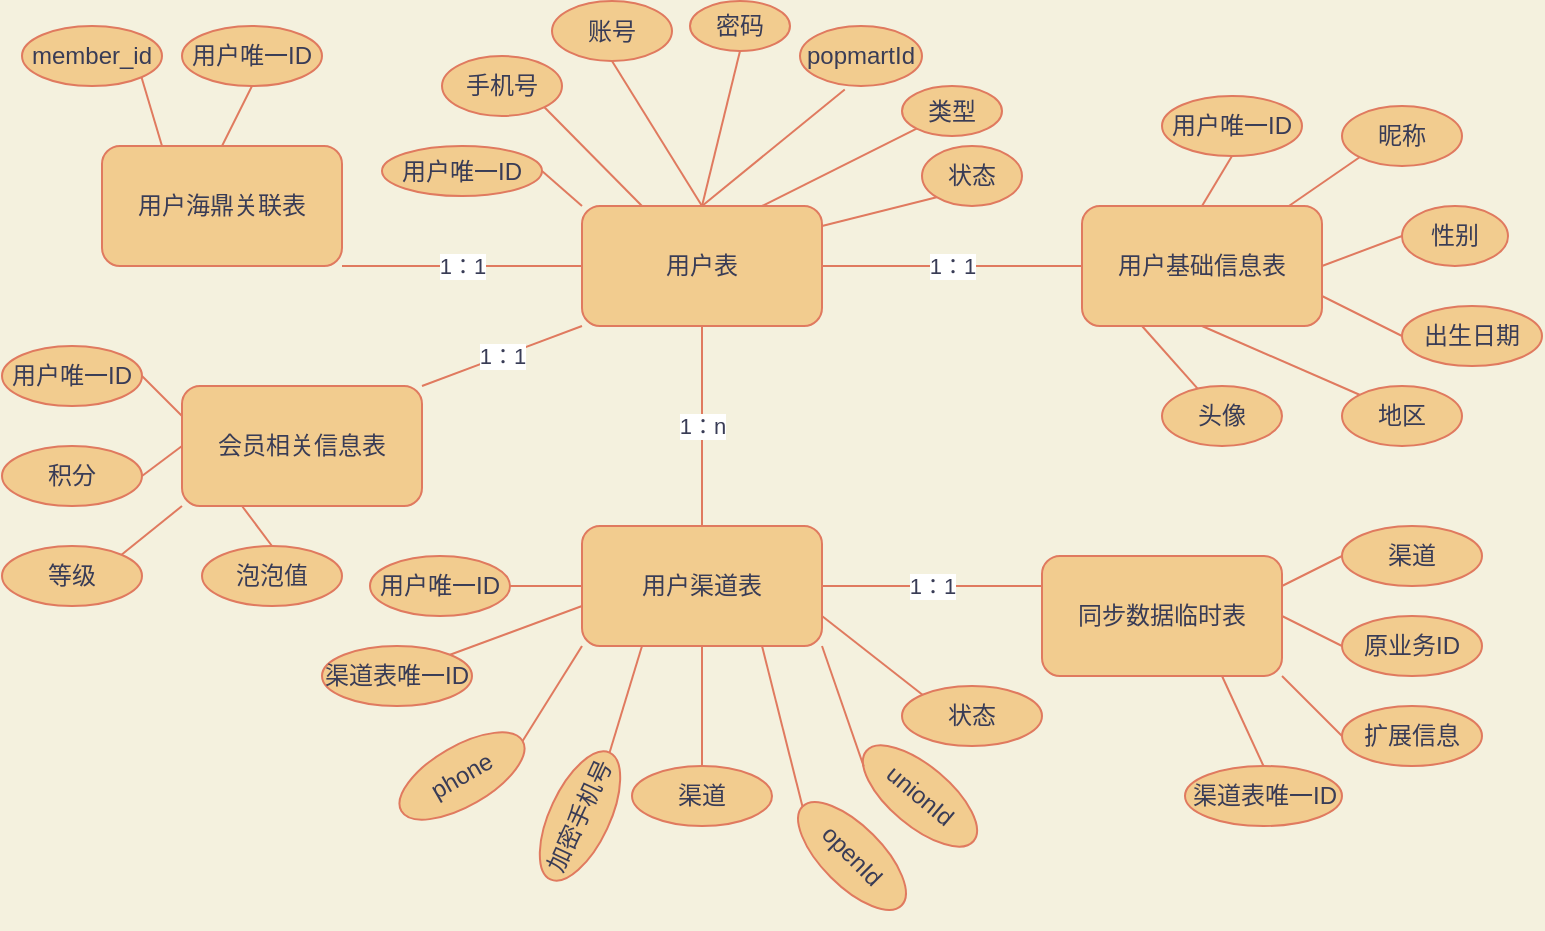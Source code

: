 <mxfile version="13.9.9" type="device"><diagram id="EwngjxOwx4ml_eYOxUfp" name="第 1 页"><mxGraphModel dx="886" dy="520" grid="1" gridSize="10" guides="1" tooltips="1" connect="1" arrows="1" fold="1" page="1" pageScale="1" pageWidth="827" pageHeight="1169" background="#F4F1DE" math="0" shadow="0"><root><mxCell id="0"/><mxCell id="1" parent="0"/><mxCell id="K-lwCmrJvreWKhNbBH49-1" value="用户表" style="rounded=1;whiteSpace=wrap;html=1;sketch=0;strokeColor=#E07A5F;fillColor=#F2CC8F;fontColor=#393C56;" vertex="1" parent="1"><mxGeometry x="310" y="170" width="120" height="60" as="geometry"/></mxCell><mxCell id="K-lwCmrJvreWKhNbBH49-2" value="用户渠道表" style="rounded=1;whiteSpace=wrap;html=1;sketch=0;strokeColor=#E07A5F;fillColor=#F2CC8F;fontColor=#393C56;" vertex="1" parent="1"><mxGeometry x="310" y="330" width="120" height="60" as="geometry"/></mxCell><mxCell id="K-lwCmrJvreWKhNbBH49-3" value="用户基础信息表" style="rounded=1;whiteSpace=wrap;html=1;sketch=0;strokeColor=#E07A5F;fillColor=#F2CC8F;fontColor=#393C56;" vertex="1" parent="1"><mxGeometry x="560" y="170" width="120" height="60" as="geometry"/></mxCell><mxCell id="K-lwCmrJvreWKhNbBH49-4" value="会员相关信息表" style="rounded=1;whiteSpace=wrap;html=1;sketch=0;strokeColor=#E07A5F;fillColor=#F2CC8F;fontColor=#393C56;" vertex="1" parent="1"><mxGeometry x="110" y="260" width="120" height="60" as="geometry"/></mxCell><mxCell id="K-lwCmrJvreWKhNbBH49-5" value="用户海鼎关联表" style="rounded=1;whiteSpace=wrap;html=1;sketch=0;strokeColor=#E07A5F;fillColor=#F2CC8F;fontColor=#393C56;" vertex="1" parent="1"><mxGeometry x="70" y="140" width="120" height="60" as="geometry"/></mxCell><mxCell id="K-lwCmrJvreWKhNbBH49-6" value="member_id" style="ellipse;whiteSpace=wrap;html=1;rounded=0;sketch=0;strokeColor=#E07A5F;fillColor=#F2CC8F;fontColor=#393C56;" vertex="1" parent="1"><mxGeometry x="30" y="80" width="70" height="30" as="geometry"/></mxCell><mxCell id="K-lwCmrJvreWKhNbBH49-7" value="用户唯一ID" style="ellipse;whiteSpace=wrap;html=1;rounded=0;sketch=0;strokeColor=#E07A5F;fillColor=#F2CC8F;fontColor=#393C56;" vertex="1" parent="1"><mxGeometry x="110" y="80" width="70" height="30" as="geometry"/></mxCell><mxCell id="K-lwCmrJvreWKhNbBH49-8" value="" style="endArrow=none;html=1;strokeColor=#E07A5F;fillColor=#F2CC8F;fontColor=#393C56;exitX=0.5;exitY=0;exitDx=0;exitDy=0;entryX=0.5;entryY=1;entryDx=0;entryDy=0;" edge="1" parent="1" source="K-lwCmrJvreWKhNbBH49-5" target="K-lwCmrJvreWKhNbBH49-7"><mxGeometry width="50" height="50" relative="1" as="geometry"><mxPoint x="190" y="110" as="sourcePoint"/><mxPoint x="240" y="70" as="targetPoint"/></mxGeometry></mxCell><mxCell id="K-lwCmrJvreWKhNbBH49-9" value="" style="endArrow=none;html=1;strokeColor=#E07A5F;fillColor=#F2CC8F;fontColor=#393C56;exitX=0.25;exitY=0;exitDx=0;exitDy=0;entryX=1;entryY=1;entryDx=0;entryDy=0;" edge="1" parent="1" source="K-lwCmrJvreWKhNbBH49-5" target="K-lwCmrJvreWKhNbBH49-6"><mxGeometry width="50" height="50" relative="1" as="geometry"><mxPoint x="222.92" y="111.74" as="sourcePoint"/><mxPoint x="250" y="80" as="targetPoint"/></mxGeometry></mxCell><mxCell id="K-lwCmrJvreWKhNbBH49-10" value="用户唯一ID" style="ellipse;whiteSpace=wrap;html=1;rounded=0;sketch=0;strokeColor=#E07A5F;fillColor=#F2CC8F;fontColor=#393C56;rotation=0;" vertex="1" parent="1"><mxGeometry x="210" y="140" width="80" height="25" as="geometry"/></mxCell><mxCell id="K-lwCmrJvreWKhNbBH49-11" value="1：1" style="endArrow=none;html=1;strokeColor=#E07A5F;fillColor=#F2CC8F;fontColor=#393C56;exitX=1;exitY=1;exitDx=0;exitDy=0;entryX=0;entryY=0.5;entryDx=0;entryDy=0;" edge="1" parent="1" source="K-lwCmrJvreWKhNbBH49-5" target="K-lwCmrJvreWKhNbBH49-1"><mxGeometry width="50" height="50" relative="1" as="geometry"><mxPoint x="240" y="230" as="sourcePoint"/><mxPoint x="290" y="180" as="targetPoint"/></mxGeometry></mxCell><mxCell id="K-lwCmrJvreWKhNbBH49-12" value="" style="endArrow=none;html=1;strokeColor=#E07A5F;fillColor=#F2CC8F;fontColor=#393C56;entryX=1;entryY=0.5;entryDx=0;entryDy=0;exitX=0;exitY=0;exitDx=0;exitDy=0;" edge="1" parent="1" source="K-lwCmrJvreWKhNbBH49-1" target="K-lwCmrJvreWKhNbBH49-10"><mxGeometry width="50" height="50" relative="1" as="geometry"><mxPoint x="430" y="150" as="sourcePoint"/><mxPoint x="480" y="100" as="targetPoint"/></mxGeometry></mxCell><mxCell id="K-lwCmrJvreWKhNbBH49-13" value="账号" style="ellipse;whiteSpace=wrap;html=1;rounded=0;sketch=0;strokeColor=#E07A5F;fillColor=#F2CC8F;fontColor=#393C56;" vertex="1" parent="1"><mxGeometry x="295" y="67.5" width="60" height="30" as="geometry"/></mxCell><mxCell id="K-lwCmrJvreWKhNbBH49-14" value="类型" style="ellipse;whiteSpace=wrap;html=1;rounded=0;sketch=0;strokeColor=#E07A5F;fillColor=#F2CC8F;fontColor=#393C56;" vertex="1" parent="1"><mxGeometry x="470" y="110" width="50" height="25" as="geometry"/></mxCell><mxCell id="K-lwCmrJvreWKhNbBH49-15" value="手机号" style="ellipse;whiteSpace=wrap;html=1;rounded=0;sketch=0;strokeColor=#E07A5F;fillColor=#F2CC8F;fontColor=#393C56;" vertex="1" parent="1"><mxGeometry x="240" y="95" width="60" height="30" as="geometry"/></mxCell><mxCell id="K-lwCmrJvreWKhNbBH49-16" value="用户唯一ID" style="ellipse;whiteSpace=wrap;html=1;rounded=0;sketch=0;strokeColor=#E07A5F;fillColor=#F2CC8F;fontColor=#393C56;" vertex="1" parent="1"><mxGeometry x="600" y="115" width="70" height="30" as="geometry"/></mxCell><mxCell id="K-lwCmrJvreWKhNbBH49-17" value="昵称" style="ellipse;whiteSpace=wrap;html=1;rounded=0;sketch=0;strokeColor=#E07A5F;fillColor=#F2CC8F;fontColor=#393C56;" vertex="1" parent="1"><mxGeometry x="690" y="120" width="60" height="30" as="geometry"/></mxCell><mxCell id="K-lwCmrJvreWKhNbBH49-18" value="性别" style="ellipse;whiteSpace=wrap;html=1;rounded=0;sketch=0;strokeColor=#E07A5F;fillColor=#F2CC8F;fontColor=#393C56;" vertex="1" parent="1"><mxGeometry x="720" y="170" width="53" height="30" as="geometry"/></mxCell><mxCell id="K-lwCmrJvreWKhNbBH49-19" value="出生日期" style="ellipse;whiteSpace=wrap;html=1;rounded=0;sketch=0;strokeColor=#E07A5F;fillColor=#F2CC8F;fontColor=#393C56;" vertex="1" parent="1"><mxGeometry x="720" y="220" width="70" height="30" as="geometry"/></mxCell><mxCell id="K-lwCmrJvreWKhNbBH49-20" value="地区" style="ellipse;whiteSpace=wrap;html=1;rounded=0;sketch=0;strokeColor=#E07A5F;fillColor=#F2CC8F;fontColor=#393C56;rotation=0;" vertex="1" parent="1"><mxGeometry x="690" y="260" width="60" height="30" as="geometry"/></mxCell><mxCell id="K-lwCmrJvreWKhNbBH49-21" value="头像" style="ellipse;whiteSpace=wrap;html=1;rounded=0;sketch=0;strokeColor=#E07A5F;fillColor=#F2CC8F;fontColor=#393C56;" vertex="1" parent="1"><mxGeometry x="600" y="260" width="60" height="30" as="geometry"/></mxCell><mxCell id="K-lwCmrJvreWKhNbBH49-22" value="1：1" style="endArrow=none;html=1;strokeColor=#E07A5F;fillColor=#F2CC8F;fontColor=#393C56;exitX=1;exitY=0.5;exitDx=0;exitDy=0;entryX=0;entryY=0.5;entryDx=0;entryDy=0;" edge="1" parent="1" source="K-lwCmrJvreWKhNbBH49-1" target="K-lwCmrJvreWKhNbBH49-3"><mxGeometry width="50" height="50" relative="1" as="geometry"><mxPoint x="480" y="240" as="sourcePoint"/><mxPoint x="530" y="190" as="targetPoint"/></mxGeometry></mxCell><mxCell id="K-lwCmrJvreWKhNbBH49-23" value="" style="endArrow=none;html=1;strokeColor=#E07A5F;fillColor=#F2CC8F;fontColor=#393C56;entryX=0.25;entryY=1;entryDx=0;entryDy=0;" edge="1" parent="1" source="K-lwCmrJvreWKhNbBH49-21" target="K-lwCmrJvreWKhNbBH49-3"><mxGeometry width="50" height="50" relative="1" as="geometry"><mxPoint x="550" y="290" as="sourcePoint"/><mxPoint x="600" y="240" as="targetPoint"/></mxGeometry></mxCell><mxCell id="K-lwCmrJvreWKhNbBH49-24" value="" style="endArrow=none;html=1;strokeColor=#E07A5F;fillColor=#F2CC8F;fontColor=#393C56;exitX=0;exitY=0;exitDx=0;exitDy=0;entryX=0.5;entryY=1;entryDx=0;entryDy=0;" edge="1" parent="1" source="K-lwCmrJvreWKhNbBH49-20" target="K-lwCmrJvreWKhNbBH49-3"><mxGeometry width="50" height="50" relative="1" as="geometry"><mxPoint x="610" y="280" as="sourcePoint"/><mxPoint x="610" y="250" as="targetPoint"/></mxGeometry></mxCell><mxCell id="K-lwCmrJvreWKhNbBH49-25" value="" style="endArrow=none;html=1;strokeColor=#E07A5F;fillColor=#F2CC8F;fontColor=#393C56;exitX=0;exitY=0.5;exitDx=0;exitDy=0;entryX=1;entryY=0.75;entryDx=0;entryDy=0;" edge="1" parent="1" source="K-lwCmrJvreWKhNbBH49-19" target="K-lwCmrJvreWKhNbBH49-3"><mxGeometry width="50" height="50" relative="1" as="geometry"><mxPoint x="620" y="290" as="sourcePoint"/><mxPoint x="680" y="240" as="targetPoint"/></mxGeometry></mxCell><mxCell id="K-lwCmrJvreWKhNbBH49-26" value="" style="endArrow=none;html=1;strokeColor=#E07A5F;fillColor=#F2CC8F;fontColor=#393C56;exitX=0;exitY=0.5;exitDx=0;exitDy=0;entryX=1;entryY=0.5;entryDx=0;entryDy=0;" edge="1" parent="1" source="K-lwCmrJvreWKhNbBH49-18" target="K-lwCmrJvreWKhNbBH49-3"><mxGeometry width="50" height="50" relative="1" as="geometry"><mxPoint x="650" y="310" as="sourcePoint"/><mxPoint x="630" y="270" as="targetPoint"/></mxGeometry></mxCell><mxCell id="K-lwCmrJvreWKhNbBH49-27" value="" style="endArrow=none;html=1;strokeColor=#E07A5F;fillColor=#F2CC8F;fontColor=#393C56;entryX=0.5;entryY=1;entryDx=0;entryDy=0;exitX=0.5;exitY=0;exitDx=0;exitDy=0;" edge="1" parent="1" source="K-lwCmrJvreWKhNbBH49-3" target="K-lwCmrJvreWKhNbBH49-16"><mxGeometry width="50" height="50" relative="1" as="geometry"><mxPoint x="640" y="310" as="sourcePoint"/><mxPoint x="640" y="280" as="targetPoint"/></mxGeometry></mxCell><mxCell id="K-lwCmrJvreWKhNbBH49-28" value="" style="endArrow=none;html=1;strokeColor=#E07A5F;fillColor=#F2CC8F;fontColor=#393C56;entryX=0;entryY=1;entryDx=0;entryDy=0;" edge="1" parent="1" source="K-lwCmrJvreWKhNbBH49-3" target="K-lwCmrJvreWKhNbBH49-17"><mxGeometry width="50" height="50" relative="1" as="geometry"><mxPoint x="650" y="320" as="sourcePoint"/><mxPoint x="650" y="290" as="targetPoint"/></mxGeometry></mxCell><mxCell id="K-lwCmrJvreWKhNbBH49-29" style="edgeStyle=orthogonalEdgeStyle;curved=0;rounded=1;sketch=0;orthogonalLoop=1;jettySize=auto;html=1;exitX=0.5;exitY=1;exitDx=0;exitDy=0;strokeColor=#E07A5F;fillColor=#F2CC8F;fontColor=#393C56;" edge="1" parent="1" source="K-lwCmrJvreWKhNbBH49-19" target="K-lwCmrJvreWKhNbBH49-19"><mxGeometry relative="1" as="geometry"/></mxCell><mxCell id="K-lwCmrJvreWKhNbBH49-30" value="状态" style="ellipse;whiteSpace=wrap;html=1;rounded=0;sketch=0;strokeColor=#E07A5F;fillColor=#F2CC8F;fontColor=#393C56;" vertex="1" parent="1"><mxGeometry x="480" y="140" width="50" height="30" as="geometry"/></mxCell><mxCell id="K-lwCmrJvreWKhNbBH49-32" value="" style="endArrow=none;html=1;strokeColor=#E07A5F;fillColor=#F2CC8F;fontColor=#393C56;entryX=0;entryY=1;entryDx=0;entryDy=0;" edge="1" parent="1" target="K-lwCmrJvreWKhNbBH49-30"><mxGeometry width="50" height="50" relative="1" as="geometry"><mxPoint x="430" y="180" as="sourcePoint"/><mxPoint x="480" y="250" as="targetPoint"/></mxGeometry></mxCell><mxCell id="K-lwCmrJvreWKhNbBH49-33" value="" style="endArrow=none;html=1;strokeColor=#E07A5F;fillColor=#F2CC8F;fontColor=#393C56;entryX=0;entryY=1;entryDx=0;entryDy=0;exitX=0.75;exitY=0;exitDx=0;exitDy=0;" edge="1" parent="1" source="K-lwCmrJvreWKhNbBH49-1" target="K-lwCmrJvreWKhNbBH49-14"><mxGeometry width="50" height="50" relative="1" as="geometry"><mxPoint x="440" y="310" as="sourcePoint"/><mxPoint x="490" y="260" as="targetPoint"/></mxGeometry></mxCell><mxCell id="K-lwCmrJvreWKhNbBH49-34" value="" style="endArrow=none;html=1;strokeColor=#E07A5F;fillColor=#F2CC8F;fontColor=#393C56;entryX=0.5;entryY=1;entryDx=0;entryDy=0;exitX=0.5;exitY=0;exitDx=0;exitDy=0;" edge="1" parent="1" source="K-lwCmrJvreWKhNbBH49-1" target="K-lwCmrJvreWKhNbBH49-13"><mxGeometry width="50" height="50" relative="1" as="geometry"><mxPoint x="450" y="320" as="sourcePoint"/><mxPoint x="500" y="270" as="targetPoint"/></mxGeometry></mxCell><mxCell id="K-lwCmrJvreWKhNbBH49-35" value="" style="endArrow=none;html=1;strokeColor=#E07A5F;fillColor=#F2CC8F;fontColor=#393C56;entryX=1;entryY=1;entryDx=0;entryDy=0;exitX=0.25;exitY=0;exitDx=0;exitDy=0;" edge="1" parent="1" source="K-lwCmrJvreWKhNbBH49-1" target="K-lwCmrJvreWKhNbBH49-15"><mxGeometry width="50" height="50" relative="1" as="geometry"><mxPoint x="460" y="330" as="sourcePoint"/><mxPoint x="510" y="280" as="targetPoint"/></mxGeometry></mxCell><mxCell id="K-lwCmrJvreWKhNbBH49-36" value="" style="endArrow=none;html=1;strokeColor=#E07A5F;fillColor=#F2CC8F;fontColor=#393C56;entryX=0.367;entryY=1.058;entryDx=0;entryDy=0;entryPerimeter=0;exitX=0.5;exitY=0;exitDx=0;exitDy=0;" edge="1" parent="1" source="K-lwCmrJvreWKhNbBH49-1" target="K-lwCmrJvreWKhNbBH49-37"><mxGeometry width="50" height="50" relative="1" as="geometry"><mxPoint x="470" y="340" as="sourcePoint"/><mxPoint x="520" y="290" as="targetPoint"/></mxGeometry></mxCell><mxCell id="K-lwCmrJvreWKhNbBH49-37" value="popmartId" style="ellipse;whiteSpace=wrap;html=1;rounded=0;sketch=0;strokeColor=#E07A5F;fillColor=#F2CC8F;fontColor=#393C56;" vertex="1" parent="1"><mxGeometry x="419" y="80" width="61" height="30" as="geometry"/></mxCell><mxCell id="K-lwCmrJvreWKhNbBH49-40" value="用户唯一ID" style="ellipse;whiteSpace=wrap;html=1;rounded=0;sketch=0;strokeColor=#E07A5F;fillColor=#F2CC8F;fontColor=#393C56;" vertex="1" parent="1"><mxGeometry x="20" y="240" width="70" height="30" as="geometry"/></mxCell><mxCell id="K-lwCmrJvreWKhNbBH49-41" value="积分" style="ellipse;whiteSpace=wrap;html=1;rounded=0;sketch=0;strokeColor=#E07A5F;fillColor=#F2CC8F;fontColor=#393C56;" vertex="1" parent="1"><mxGeometry x="20" y="290" width="70" height="30" as="geometry"/></mxCell><mxCell id="K-lwCmrJvreWKhNbBH49-42" value="等级" style="ellipse;whiteSpace=wrap;html=1;rounded=0;sketch=0;strokeColor=#E07A5F;fillColor=#F2CC8F;fontColor=#393C56;" vertex="1" parent="1"><mxGeometry x="20" y="340" width="70" height="30" as="geometry"/></mxCell><mxCell id="K-lwCmrJvreWKhNbBH49-43" value="泡泡值" style="ellipse;whiteSpace=wrap;html=1;rounded=0;sketch=0;strokeColor=#E07A5F;fillColor=#F2CC8F;fontColor=#393C56;" vertex="1" parent="1"><mxGeometry x="120" y="340" width="70" height="30" as="geometry"/></mxCell><mxCell id="K-lwCmrJvreWKhNbBH49-46" value="1：1" style="endArrow=none;html=1;strokeColor=#E07A5F;fillColor=#F2CC8F;fontColor=#393C56;entryX=0;entryY=1;entryDx=0;entryDy=0;exitX=1;exitY=0;exitDx=0;exitDy=0;" edge="1" parent="1" source="K-lwCmrJvreWKhNbBH49-4" target="K-lwCmrJvreWKhNbBH49-1"><mxGeometry width="50" height="50" relative="1" as="geometry"><mxPoint x="270" y="310" as="sourcePoint"/><mxPoint x="320" y="260" as="targetPoint"/></mxGeometry></mxCell><mxCell id="K-lwCmrJvreWKhNbBH49-47" value="1：n" style="endArrow=none;html=1;strokeColor=#E07A5F;fillColor=#F2CC8F;fontColor=#393C56;entryX=0.5;entryY=1;entryDx=0;entryDy=0;" edge="1" parent="1" source="K-lwCmrJvreWKhNbBH49-2" target="K-lwCmrJvreWKhNbBH49-1"><mxGeometry width="50" height="50" relative="1" as="geometry"><mxPoint x="230" y="450" as="sourcePoint"/><mxPoint x="280" y="400" as="targetPoint"/><Array as="points"><mxPoint x="370" y="280"/></Array></mxGeometry></mxCell><mxCell id="K-lwCmrJvreWKhNbBH49-48" value="" style="endArrow=none;html=1;strokeColor=#E07A5F;fillColor=#F2CC8F;fontColor=#393C56;exitX=0.5;exitY=0;exitDx=0;exitDy=0;entryX=0.25;entryY=1;entryDx=0;entryDy=0;" edge="1" parent="1" source="K-lwCmrJvreWKhNbBH49-43" target="K-lwCmrJvreWKhNbBH49-4"><mxGeometry width="50" height="50" relative="1" as="geometry"><mxPoint x="120" y="370" as="sourcePoint"/><mxPoint x="170" y="320" as="targetPoint"/></mxGeometry></mxCell><mxCell id="K-lwCmrJvreWKhNbBH49-49" value="" style="endArrow=none;html=1;strokeColor=#E07A5F;fillColor=#F2CC8F;fontColor=#393C56;entryX=0;entryY=1;entryDx=0;entryDy=0;exitX=1;exitY=0;exitDx=0;exitDy=0;" edge="1" parent="1" source="K-lwCmrJvreWKhNbBH49-42" target="K-lwCmrJvreWKhNbBH49-4"><mxGeometry width="50" height="50" relative="1" as="geometry"><mxPoint x="50" y="440" as="sourcePoint"/><mxPoint x="100" y="390" as="targetPoint"/></mxGeometry></mxCell><mxCell id="K-lwCmrJvreWKhNbBH49-50" value="" style="endArrow=none;html=1;strokeColor=#E07A5F;fillColor=#F2CC8F;fontColor=#393C56;entryX=1;entryY=0.5;entryDx=0;entryDy=0;exitX=0;exitY=0.5;exitDx=0;exitDy=0;" edge="1" parent="1" source="K-lwCmrJvreWKhNbBH49-4" target="K-lwCmrJvreWKhNbBH49-41"><mxGeometry width="50" height="50" relative="1" as="geometry"><mxPoint x="110" y="480" as="sourcePoint"/><mxPoint x="160" y="430" as="targetPoint"/></mxGeometry></mxCell><mxCell id="K-lwCmrJvreWKhNbBH49-51" value="" style="endArrow=none;html=1;strokeColor=#E07A5F;fillColor=#F2CC8F;fontColor=#393C56;entryX=1;entryY=0.5;entryDx=0;entryDy=0;exitX=0;exitY=0.25;exitDx=0;exitDy=0;" edge="1" parent="1" source="K-lwCmrJvreWKhNbBH49-4" target="K-lwCmrJvreWKhNbBH49-40"><mxGeometry width="50" height="50" relative="1" as="geometry"><mxPoint x="120" y="490" as="sourcePoint"/><mxPoint x="170" y="440" as="targetPoint"/></mxGeometry></mxCell><mxCell id="K-lwCmrJvreWKhNbBH49-55" value="同步数据临时表" style="rounded=1;whiteSpace=wrap;html=1;sketch=0;strokeColor=#E07A5F;fillColor=#F2CC8F;fontColor=#393C56;" vertex="1" parent="1"><mxGeometry x="540" y="345" width="120" height="60" as="geometry"/></mxCell><mxCell id="K-lwCmrJvreWKhNbBH49-56" value="渠道表唯一ID" style="ellipse;whiteSpace=wrap;html=1;rounded=0;sketch=0;strokeColor=#E07A5F;fillColor=#F2CC8F;fontColor=#393C56;" vertex="1" parent="1"><mxGeometry x="611.5" y="450" width="78.5" height="30" as="geometry"/></mxCell><mxCell id="K-lwCmrJvreWKhNbBH49-57" value="扩展信息" style="ellipse;whiteSpace=wrap;html=1;rounded=0;sketch=0;strokeColor=#E07A5F;fillColor=#F2CC8F;fontColor=#393C56;" vertex="1" parent="1"><mxGeometry x="690" y="420" width="70" height="30" as="geometry"/></mxCell><mxCell id="K-lwCmrJvreWKhNbBH49-58" value="原业务ID" style="ellipse;whiteSpace=wrap;html=1;rounded=0;sketch=0;strokeColor=#E07A5F;fillColor=#F2CC8F;fontColor=#393C56;" vertex="1" parent="1"><mxGeometry x="690" y="375" width="70" height="30" as="geometry"/></mxCell><mxCell id="K-lwCmrJvreWKhNbBH49-59" value="渠道" style="ellipse;whiteSpace=wrap;html=1;rounded=0;sketch=0;strokeColor=#E07A5F;fillColor=#F2CC8F;fontColor=#393C56;" vertex="1" parent="1"><mxGeometry x="690" y="330" width="70" height="30" as="geometry"/></mxCell><mxCell id="K-lwCmrJvreWKhNbBH49-60" value="用户唯一ID" style="ellipse;whiteSpace=wrap;html=1;rounded=0;sketch=0;strokeColor=#E07A5F;fillColor=#F2CC8F;fontColor=#393C56;" vertex="1" parent="1"><mxGeometry x="204" y="345" width="70" height="30" as="geometry"/></mxCell><mxCell id="K-lwCmrJvreWKhNbBH49-61" value="渠道表唯一ID" style="ellipse;whiteSpace=wrap;html=1;rounded=0;sketch=0;strokeColor=#E07A5F;fillColor=#F2CC8F;fontColor=#393C56;" vertex="1" parent="1"><mxGeometry x="180" y="390" width="75" height="30" as="geometry"/></mxCell><mxCell id="K-lwCmrJvreWKhNbBH49-62" value="openId" style="ellipse;whiteSpace=wrap;html=1;rounded=0;sketch=0;strokeColor=#E07A5F;fillColor=#F2CC8F;fontColor=#393C56;rotation=45;" vertex="1" parent="1"><mxGeometry x="410" y="480" width="70" height="30" as="geometry"/></mxCell><mxCell id="K-lwCmrJvreWKhNbBH49-63" value="unionId" style="ellipse;whiteSpace=wrap;html=1;rounded=0;sketch=0;strokeColor=#E07A5F;fillColor=#F2CC8F;fontColor=#393C56;rotation=40;" vertex="1" parent="1"><mxGeometry x="444" y="450" width="70" height="30" as="geometry"/></mxCell><mxCell id="K-lwCmrJvreWKhNbBH49-65" value="phone" style="ellipse;whiteSpace=wrap;html=1;rounded=0;sketch=0;strokeColor=#E07A5F;fillColor=#F2CC8F;fontColor=#393C56;rotation=-30;" vertex="1" parent="1"><mxGeometry x="215" y="440" width="70" height="30" as="geometry"/></mxCell><mxCell id="K-lwCmrJvreWKhNbBH49-66" value="加密手机号" style="ellipse;whiteSpace=wrap;html=1;rounded=0;sketch=0;strokeColor=#E07A5F;fillColor=#F2CC8F;fontColor=#393C56;rotation=-65;" vertex="1" parent="1"><mxGeometry x="274" y="460" width="70" height="30" as="geometry"/></mxCell><mxCell id="K-lwCmrJvreWKhNbBH49-67" value="状态" style="ellipse;whiteSpace=wrap;html=1;rounded=0;sketch=0;strokeColor=#E07A5F;fillColor=#F2CC8F;fontColor=#393C56;" vertex="1" parent="1"><mxGeometry x="470" y="410" width="70" height="30" as="geometry"/></mxCell><mxCell id="K-lwCmrJvreWKhNbBH49-70" value="渠道" style="ellipse;whiteSpace=wrap;html=1;rounded=0;sketch=0;strokeColor=#E07A5F;fillColor=#F2CC8F;fontColor=#393C56;" vertex="1" parent="1"><mxGeometry x="335" y="450" width="70" height="30" as="geometry"/></mxCell><mxCell id="K-lwCmrJvreWKhNbBH49-71" value="" style="endArrow=none;html=1;strokeColor=#E07A5F;fillColor=#F2CC8F;fontColor=#393C56;exitX=1;exitY=0;exitDx=0;exitDy=0;" edge="1" parent="1" source="K-lwCmrJvreWKhNbBH49-61"><mxGeometry width="50" height="50" relative="1" as="geometry"><mxPoint x="260" y="420" as="sourcePoint"/><mxPoint x="310" y="370" as="targetPoint"/></mxGeometry></mxCell><mxCell id="K-lwCmrJvreWKhNbBH49-72" value="" style="endArrow=none;html=1;strokeColor=#E07A5F;fillColor=#F2CC8F;fontColor=#393C56;exitX=1;exitY=0.5;exitDx=0;exitDy=0;entryX=0;entryY=1;entryDx=0;entryDy=0;" edge="1" parent="1" source="K-lwCmrJvreWKhNbBH49-65" target="K-lwCmrJvreWKhNbBH49-2"><mxGeometry width="50" height="50" relative="1" as="geometry"><mxPoint x="330" y="460" as="sourcePoint"/><mxPoint x="380" y="410" as="targetPoint"/></mxGeometry></mxCell><mxCell id="K-lwCmrJvreWKhNbBH49-73" value="" style="endArrow=none;html=1;strokeColor=#E07A5F;fillColor=#F2CC8F;fontColor=#393C56;exitX=1;exitY=0.5;exitDx=0;exitDy=0;entryX=0.25;entryY=1;entryDx=0;entryDy=0;" edge="1" parent="1" source="K-lwCmrJvreWKhNbBH49-66" target="K-lwCmrJvreWKhNbBH49-2"><mxGeometry width="50" height="50" relative="1" as="geometry"><mxPoint x="320" y="455" as="sourcePoint"/><mxPoint x="370" y="405" as="targetPoint"/></mxGeometry></mxCell><mxCell id="K-lwCmrJvreWKhNbBH49-74" value="" style="endArrow=none;html=1;strokeColor=#E07A5F;fillColor=#F2CC8F;fontColor=#393C56;entryX=0.5;entryY=1;entryDx=0;entryDy=0;exitX=0.5;exitY=0;exitDx=0;exitDy=0;" edge="1" parent="1" source="K-lwCmrJvreWKhNbBH49-70" target="K-lwCmrJvreWKhNbBH49-2"><mxGeometry width="50" height="50" relative="1" as="geometry"><mxPoint x="333" y="480" as="sourcePoint"/><mxPoint x="383" y="430" as="targetPoint"/></mxGeometry></mxCell><mxCell id="K-lwCmrJvreWKhNbBH49-75" value="" style="endArrow=none;html=1;strokeColor=#E07A5F;fillColor=#F2CC8F;fontColor=#393C56;exitX=0;exitY=0.5;exitDx=0;exitDy=0;entryX=0.75;entryY=1;entryDx=0;entryDy=0;" edge="1" parent="1" source="K-lwCmrJvreWKhNbBH49-62" target="K-lwCmrJvreWKhNbBH49-2"><mxGeometry width="50" height="50" relative="1" as="geometry"><mxPoint x="370" y="455" as="sourcePoint"/><mxPoint x="420" y="405" as="targetPoint"/></mxGeometry></mxCell><mxCell id="K-lwCmrJvreWKhNbBH49-76" value="" style="endArrow=none;html=1;strokeColor=#E07A5F;fillColor=#F2CC8F;fontColor=#393C56;exitX=1;exitY=0.75;exitDx=0;exitDy=0;entryX=0;entryY=0;entryDx=0;entryDy=0;" edge="1" parent="1" source="K-lwCmrJvreWKhNbBH49-2" target="K-lwCmrJvreWKhNbBH49-67"><mxGeometry width="50" height="50" relative="1" as="geometry"><mxPoint x="460" y="375" as="sourcePoint"/><mxPoint x="510" y="325" as="targetPoint"/><Array as="points"/></mxGeometry></mxCell><mxCell id="K-lwCmrJvreWKhNbBH49-77" value="1：1" style="endArrow=none;html=1;strokeColor=#E07A5F;fillColor=#F2CC8F;fontColor=#393C56;exitX=1;exitY=0.5;exitDx=0;exitDy=0;entryX=0;entryY=0.25;entryDx=0;entryDy=0;" edge="1" parent="1" source="K-lwCmrJvreWKhNbBH49-2" target="K-lwCmrJvreWKhNbBH49-55"><mxGeometry width="50" height="50" relative="1" as="geometry"><mxPoint x="470" y="370" as="sourcePoint"/><mxPoint x="520" y="320" as="targetPoint"/></mxGeometry></mxCell><mxCell id="K-lwCmrJvreWKhNbBH49-78" value="" style="endArrow=none;html=1;strokeColor=#E07A5F;fillColor=#F2CC8F;fontColor=#393C56;entryX=1;entryY=1;entryDx=0;entryDy=0;exitX=0.057;exitY=0.726;exitDx=0;exitDy=0;exitPerimeter=0;" edge="1" parent="1" source="K-lwCmrJvreWKhNbBH49-63" target="K-lwCmrJvreWKhNbBH49-2"><mxGeometry width="50" height="50" relative="1" as="geometry"><mxPoint x="530" y="570" as="sourcePoint"/><mxPoint x="580" y="520" as="targetPoint"/></mxGeometry></mxCell><mxCell id="K-lwCmrJvreWKhNbBH49-79" value="" style="endArrow=none;html=1;strokeColor=#E07A5F;fillColor=#F2CC8F;fontColor=#393C56;entryX=0.75;entryY=1;entryDx=0;entryDy=0;exitX=0.5;exitY=0;exitDx=0;exitDy=0;" edge="1" parent="1" source="K-lwCmrJvreWKhNbBH49-56" target="K-lwCmrJvreWKhNbBH49-55"><mxGeometry width="50" height="50" relative="1" as="geometry"><mxPoint x="530" y="540" as="sourcePoint"/><mxPoint x="580" y="490" as="targetPoint"/></mxGeometry></mxCell><mxCell id="K-lwCmrJvreWKhNbBH49-80" value="" style="endArrow=none;html=1;strokeColor=#E07A5F;fillColor=#F2CC8F;fontColor=#393C56;entryX=0;entryY=0.5;entryDx=0;entryDy=0;exitX=1;exitY=0.25;exitDx=0;exitDy=0;" edge="1" parent="1" source="K-lwCmrJvreWKhNbBH49-55" target="K-lwCmrJvreWKhNbBH49-59"><mxGeometry width="50" height="50" relative="1" as="geometry"><mxPoint x="575" y="350" as="sourcePoint"/><mxPoint x="625" y="300" as="targetPoint"/></mxGeometry></mxCell><mxCell id="K-lwCmrJvreWKhNbBH49-81" value="" style="endArrow=none;html=1;strokeColor=#E07A5F;fillColor=#F2CC8F;fontColor=#393C56;exitX=1;exitY=0.5;exitDx=0;exitDy=0;" edge="1" parent="1" source="K-lwCmrJvreWKhNbBH49-55"><mxGeometry width="50" height="50" relative="1" as="geometry"><mxPoint x="640" y="440" as="sourcePoint"/><mxPoint x="690" y="390" as="targetPoint"/></mxGeometry></mxCell><mxCell id="K-lwCmrJvreWKhNbBH49-83" value="" style="endArrow=none;html=1;strokeColor=#E07A5F;fillColor=#F2CC8F;fontColor=#393C56;exitX=1;exitY=1;exitDx=0;exitDy=0;entryX=0;entryY=0.5;entryDx=0;entryDy=0;" edge="1" parent="1" source="K-lwCmrJvreWKhNbBH49-55" target="K-lwCmrJvreWKhNbBH49-57"><mxGeometry width="50" height="50" relative="1" as="geometry"><mxPoint x="695" y="500" as="sourcePoint"/><mxPoint x="710" y="440" as="targetPoint"/></mxGeometry></mxCell><mxCell id="K-lwCmrJvreWKhNbBH49-85" value="" style="endArrow=none;html=1;strokeColor=#E07A5F;fillColor=#F2CC8F;fontColor=#393C56;entryX=0;entryY=0.5;entryDx=0;entryDy=0;exitX=1;exitY=0.5;exitDx=0;exitDy=0;" edge="1" parent="1" source="K-lwCmrJvreWKhNbBH49-60" target="K-lwCmrJvreWKhNbBH49-2"><mxGeometry width="50" height="50" relative="1" as="geometry"><mxPoint x="120" y="480" as="sourcePoint"/><mxPoint x="170" y="430" as="targetPoint"/></mxGeometry></mxCell><mxCell id="K-lwCmrJvreWKhNbBH49-86" value="密码" style="ellipse;whiteSpace=wrap;html=1;rounded=0;sketch=0;strokeColor=#E07A5F;fillColor=#F2CC8F;fontColor=#393C56;" vertex="1" parent="1"><mxGeometry x="364" y="67.5" width="50" height="25" as="geometry"/></mxCell><mxCell id="K-lwCmrJvreWKhNbBH49-87" value="" style="endArrow=none;html=1;strokeColor=#E07A5F;fillColor=#F2CC8F;fontColor=#393C56;entryX=0.5;entryY=1;entryDx=0;entryDy=0;exitX=0.5;exitY=0;exitDx=0;exitDy=0;" edge="1" parent="1" source="K-lwCmrJvreWKhNbBH49-1" target="K-lwCmrJvreWKhNbBH49-86"><mxGeometry width="50" height="50" relative="1" as="geometry"><mxPoint x="440" y="300" as="sourcePoint"/><mxPoint x="490" y="250" as="targetPoint"/></mxGeometry></mxCell></root></mxGraphModel></diagram></mxfile>